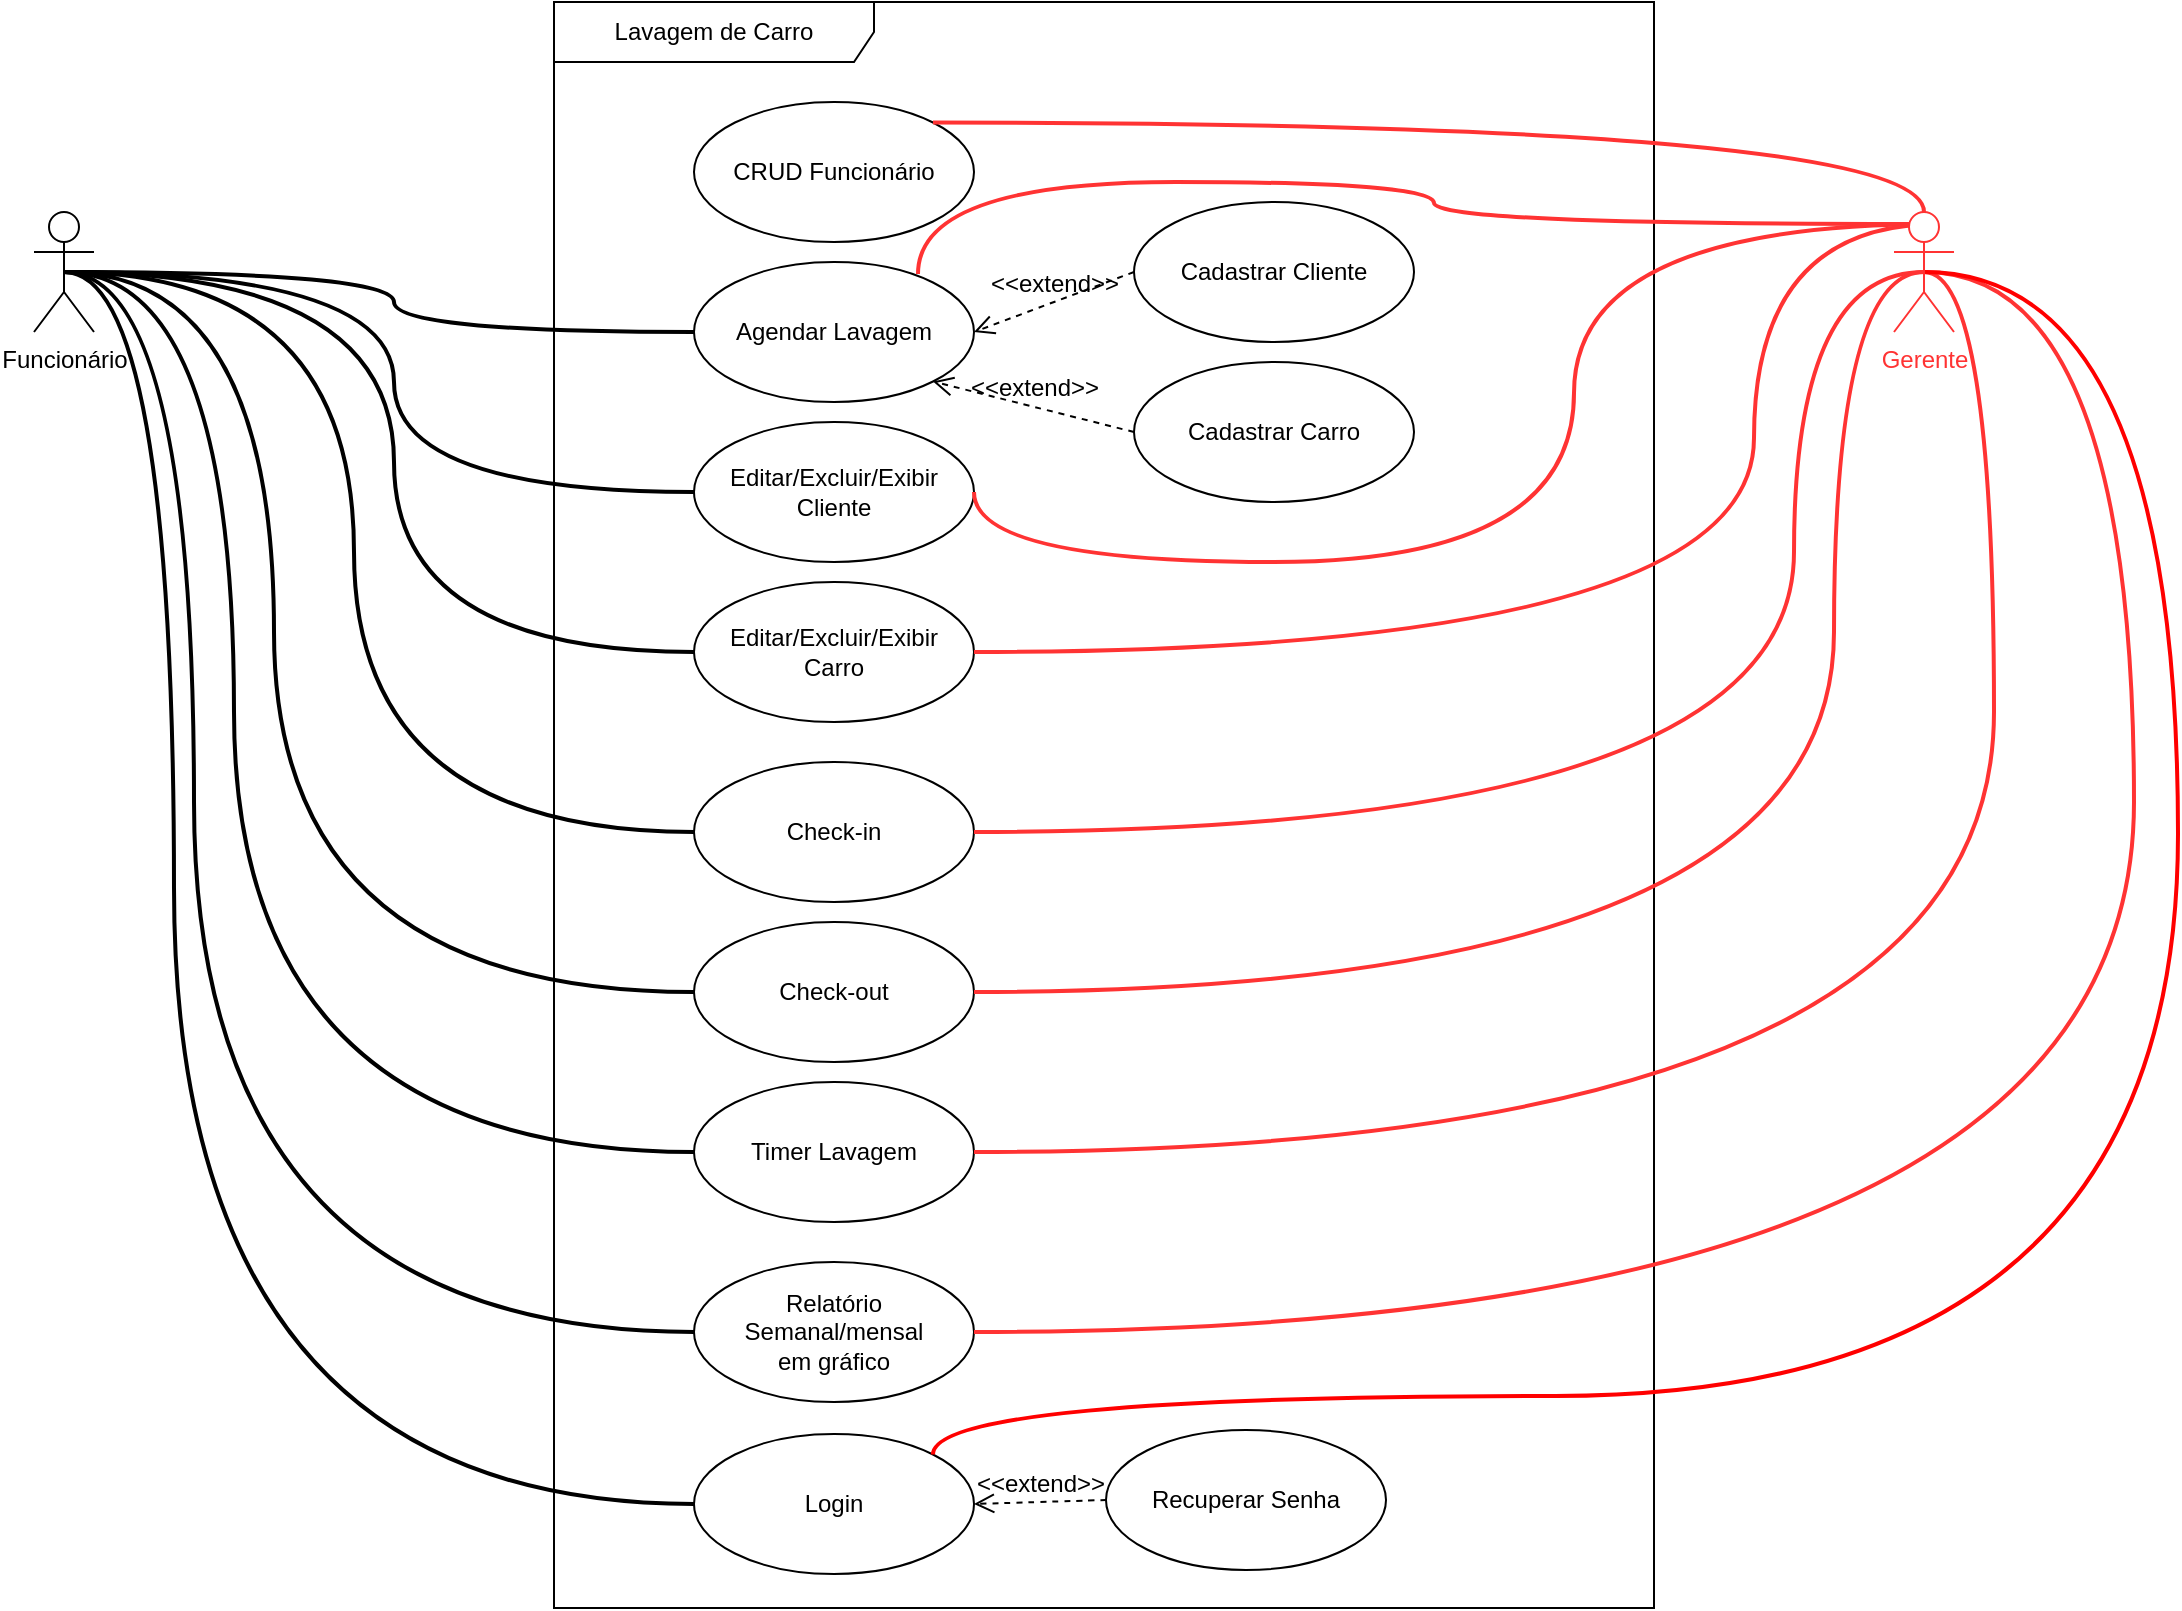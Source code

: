 <mxfile version="24.3.1" type="device">
  <diagram name="Página-1" id="vjC1adTiTMulnfmGKpRd">
    <mxGraphModel dx="1834" dy="1592" grid="0" gridSize="10" guides="1" tooltips="1" connect="1" arrows="1" fold="1" page="0" pageScale="1" pageWidth="827" pageHeight="1169" math="0" shadow="0">
      <root>
        <mxCell id="0" />
        <mxCell id="1" parent="0" />
        <mxCell id="STybgOZ6_wo6ui0jpVrt-2" value="Lavagem de Carro" style="shape=umlFrame;whiteSpace=wrap;html=1;pointerEvents=0;recursiveResize=0;container=1;collapsible=0;width=160;" parent="1" vertex="1">
          <mxGeometry x="-70" y="-780" width="550" height="803" as="geometry" />
        </mxCell>
        <mxCell id="STybgOZ6_wo6ui0jpVrt-3" value="CRUD Funcionário" style="ellipse;whiteSpace=wrap;html=1;" parent="STybgOZ6_wo6ui0jpVrt-2" vertex="1">
          <mxGeometry x="70" y="50" width="140" height="70" as="geometry" />
        </mxCell>
        <mxCell id="STybgOZ6_wo6ui0jpVrt-4" value="Agendar Lavagem" style="ellipse;whiteSpace=wrap;html=1;" parent="STybgOZ6_wo6ui0jpVrt-2" vertex="1">
          <mxGeometry x="70" y="130" width="140" height="70" as="geometry" />
        </mxCell>
        <mxCell id="STybgOZ6_wo6ui0jpVrt-5" value="Editar/Excluir/Exibir&lt;div&gt;Cliente&lt;/div&gt;" style="ellipse;whiteSpace=wrap;html=1;" parent="STybgOZ6_wo6ui0jpVrt-2" vertex="1">
          <mxGeometry x="70" y="210" width="140" height="70" as="geometry" />
        </mxCell>
        <mxCell id="STybgOZ6_wo6ui0jpVrt-6" value="Check-in" style="ellipse;whiteSpace=wrap;html=1;" parent="STybgOZ6_wo6ui0jpVrt-2" vertex="1">
          <mxGeometry x="70" y="380" width="140" height="70" as="geometry" />
        </mxCell>
        <mxCell id="STybgOZ6_wo6ui0jpVrt-7" value="Check-out" style="ellipse;whiteSpace=wrap;html=1;" parent="STybgOZ6_wo6ui0jpVrt-2" vertex="1">
          <mxGeometry x="70" y="460" width="140" height="70" as="geometry" />
        </mxCell>
        <mxCell id="STybgOZ6_wo6ui0jpVrt-8" value="Timer Lavagem" style="ellipse;whiteSpace=wrap;html=1;" parent="STybgOZ6_wo6ui0jpVrt-2" vertex="1">
          <mxGeometry x="70" y="540" width="140" height="70" as="geometry" />
        </mxCell>
        <mxCell id="STybgOZ6_wo6ui0jpVrt-9" value="Relatório Semanal/mensal&lt;div&gt;em gráfico&lt;/div&gt;" style="ellipse;whiteSpace=wrap;html=1;" parent="STybgOZ6_wo6ui0jpVrt-2" vertex="1">
          <mxGeometry x="70" y="630" width="140" height="70" as="geometry" />
        </mxCell>
        <mxCell id="STybgOZ6_wo6ui0jpVrt-10" value="Cadastrar Cliente" style="ellipse;whiteSpace=wrap;html=1;" parent="STybgOZ6_wo6ui0jpVrt-2" vertex="1">
          <mxGeometry x="290" y="100" width="140" height="70" as="geometry" />
        </mxCell>
        <mxCell id="STybgOZ6_wo6ui0jpVrt-11" value="Cadastrar Carro" style="ellipse;whiteSpace=wrap;html=1;" parent="STybgOZ6_wo6ui0jpVrt-2" vertex="1">
          <mxGeometry x="290" y="180" width="140" height="70" as="geometry" />
        </mxCell>
        <mxCell id="STybgOZ6_wo6ui0jpVrt-12" value="Editar/Excluir/Exibir&lt;div&gt;Carro&lt;/div&gt;" style="ellipse;whiteSpace=wrap;html=1;" parent="STybgOZ6_wo6ui0jpVrt-2" vertex="1">
          <mxGeometry x="70" y="290" width="140" height="70" as="geometry" />
        </mxCell>
        <mxCell id="STybgOZ6_wo6ui0jpVrt-13" value="&amp;lt;&amp;lt;extend&amp;gt;&amp;gt;" style="html=1;verticalAlign=bottom;labelBackgroundColor=none;endArrow=open;endFill=0;dashed=1;rounded=0;fontSize=12;startSize=8;endSize=8;curved=1;entryX=1;entryY=0.5;entryDx=0;entryDy=0;exitX=0;exitY=0.5;exitDx=0;exitDy=0;" parent="STybgOZ6_wo6ui0jpVrt-2" source="STybgOZ6_wo6ui0jpVrt-10" target="STybgOZ6_wo6ui0jpVrt-4" edge="1">
          <mxGeometry width="160" relative="1" as="geometry">
            <mxPoint x="280" y="300" as="sourcePoint" />
            <mxPoint x="440" y="300" as="targetPoint" />
          </mxGeometry>
        </mxCell>
        <mxCell id="STybgOZ6_wo6ui0jpVrt-14" value="&amp;lt;&amp;lt;extend&amp;gt;&amp;gt;" style="html=1;verticalAlign=bottom;labelBackgroundColor=none;endArrow=open;endFill=0;dashed=1;rounded=0;fontSize=12;startSize=8;endSize=8;curved=1;entryX=1;entryY=1;entryDx=0;entryDy=0;exitX=0;exitY=0.5;exitDx=0;exitDy=0;" parent="STybgOZ6_wo6ui0jpVrt-2" source="STybgOZ6_wo6ui0jpVrt-11" target="STybgOZ6_wo6ui0jpVrt-4" edge="1">
          <mxGeometry width="160" relative="1" as="geometry">
            <mxPoint x="300" y="145" as="sourcePoint" />
            <mxPoint x="220" y="175" as="targetPoint" />
          </mxGeometry>
        </mxCell>
        <mxCell id="0RaXyyCh2EYzIQkPMjXp-1" value="Login" style="ellipse;whiteSpace=wrap;html=1;" vertex="1" parent="STybgOZ6_wo6ui0jpVrt-2">
          <mxGeometry x="70" y="716" width="140" height="70" as="geometry" />
        </mxCell>
        <mxCell id="0RaXyyCh2EYzIQkPMjXp-2" value="Recuperar Senha" style="ellipse;whiteSpace=wrap;html=1;" vertex="1" parent="STybgOZ6_wo6ui0jpVrt-2">
          <mxGeometry x="276" y="714" width="140" height="70" as="geometry" />
        </mxCell>
        <mxCell id="0RaXyyCh2EYzIQkPMjXp-3" value="&amp;lt;&amp;lt;extend&amp;gt;&amp;gt;" style="html=1;verticalAlign=bottom;labelBackgroundColor=none;endArrow=open;endFill=0;dashed=1;rounded=0;fontSize=12;startSize=8;endSize=8;curved=1;entryX=1;entryY=0.5;entryDx=0;entryDy=0;exitX=0;exitY=0.5;exitDx=0;exitDy=0;" edge="1" parent="STybgOZ6_wo6ui0jpVrt-2" source="0RaXyyCh2EYzIQkPMjXp-2" target="0RaXyyCh2EYzIQkPMjXp-1">
          <mxGeometry width="160" relative="1" as="geometry">
            <mxPoint x="300" y="225" as="sourcePoint" />
            <mxPoint x="199" y="200" as="targetPoint" />
          </mxGeometry>
        </mxCell>
        <mxCell id="STybgOZ6_wo6ui0jpVrt-30" style="edgeStyle=orthogonalEdgeStyle;curved=1;rounded=0;orthogonalLoop=1;jettySize=auto;html=1;exitX=0.5;exitY=0.5;exitDx=0;exitDy=0;exitPerimeter=0;entryX=0;entryY=0.5;entryDx=0;entryDy=0;fontSize=12;startSize=8;endSize=8;endArrow=none;endFill=0;strokeWidth=2;" parent="1" source="STybgOZ6_wo6ui0jpVrt-15" target="STybgOZ6_wo6ui0jpVrt-4" edge="1">
          <mxGeometry relative="1" as="geometry" />
        </mxCell>
        <mxCell id="STybgOZ6_wo6ui0jpVrt-31" style="edgeStyle=orthogonalEdgeStyle;curved=1;rounded=0;orthogonalLoop=1;jettySize=auto;html=1;exitX=0.5;exitY=0.5;exitDx=0;exitDy=0;exitPerimeter=0;entryX=0;entryY=0.5;entryDx=0;entryDy=0;fontSize=12;startSize=8;endSize=8;strokeWidth=2;endArrow=none;endFill=0;" parent="1" source="STybgOZ6_wo6ui0jpVrt-15" target="STybgOZ6_wo6ui0jpVrt-5" edge="1">
          <mxGeometry relative="1" as="geometry" />
        </mxCell>
        <mxCell id="STybgOZ6_wo6ui0jpVrt-32" style="edgeStyle=orthogonalEdgeStyle;curved=1;rounded=0;orthogonalLoop=1;jettySize=auto;html=1;exitX=0.5;exitY=0.5;exitDx=0;exitDy=0;exitPerimeter=0;entryX=0;entryY=0.5;entryDx=0;entryDy=0;fontSize=12;startSize=8;endSize=8;endArrow=none;endFill=0;strokeWidth=2;" parent="1" source="STybgOZ6_wo6ui0jpVrt-15" target="STybgOZ6_wo6ui0jpVrt-12" edge="1">
          <mxGeometry relative="1" as="geometry" />
        </mxCell>
        <mxCell id="STybgOZ6_wo6ui0jpVrt-33" style="edgeStyle=orthogonalEdgeStyle;curved=1;rounded=0;orthogonalLoop=1;jettySize=auto;html=1;exitX=0.5;exitY=0.5;exitDx=0;exitDy=0;exitPerimeter=0;entryX=0;entryY=0.5;entryDx=0;entryDy=0;fontSize=12;startSize=8;endSize=8;strokeWidth=2;endArrow=none;endFill=0;" parent="1" source="STybgOZ6_wo6ui0jpVrt-15" target="STybgOZ6_wo6ui0jpVrt-6" edge="1">
          <mxGeometry relative="1" as="geometry">
            <Array as="points">
              <mxPoint x="-170" y="-645" />
              <mxPoint x="-170" y="-365" />
            </Array>
          </mxGeometry>
        </mxCell>
        <mxCell id="STybgOZ6_wo6ui0jpVrt-34" style="edgeStyle=orthogonalEdgeStyle;curved=1;rounded=0;orthogonalLoop=1;jettySize=auto;html=1;exitX=0.5;exitY=0.5;exitDx=0;exitDy=0;exitPerimeter=0;entryX=0;entryY=0.5;entryDx=0;entryDy=0;fontSize=12;startSize=8;endSize=8;endArrow=none;endFill=0;strokeWidth=2;" parent="1" source="STybgOZ6_wo6ui0jpVrt-15" target="STybgOZ6_wo6ui0jpVrt-7" edge="1">
          <mxGeometry relative="1" as="geometry">
            <Array as="points">
              <mxPoint x="-210" y="-645" />
              <mxPoint x="-210" y="-285" />
            </Array>
          </mxGeometry>
        </mxCell>
        <mxCell id="STybgOZ6_wo6ui0jpVrt-35" style="edgeStyle=orthogonalEdgeStyle;curved=1;rounded=0;orthogonalLoop=1;jettySize=auto;html=1;exitX=0.5;exitY=0.5;exitDx=0;exitDy=0;exitPerimeter=0;entryX=0;entryY=0.5;entryDx=0;entryDy=0;fontSize=12;startSize=8;endSize=8;strokeWidth=2;endArrow=none;endFill=0;" parent="1" source="STybgOZ6_wo6ui0jpVrt-15" target="STybgOZ6_wo6ui0jpVrt-8" edge="1">
          <mxGeometry relative="1" as="geometry">
            <Array as="points">
              <mxPoint x="-230" y="-645" />
              <mxPoint x="-230" y="-205" />
            </Array>
          </mxGeometry>
        </mxCell>
        <mxCell id="STybgOZ6_wo6ui0jpVrt-36" style="edgeStyle=orthogonalEdgeStyle;curved=1;rounded=0;orthogonalLoop=1;jettySize=auto;html=1;exitX=0.5;exitY=0.5;exitDx=0;exitDy=0;exitPerimeter=0;entryX=0;entryY=0.5;entryDx=0;entryDy=0;fontSize=12;startSize=8;endSize=8;strokeWidth=2;endArrow=none;endFill=0;" parent="1" source="STybgOZ6_wo6ui0jpVrt-15" target="STybgOZ6_wo6ui0jpVrt-9" edge="1">
          <mxGeometry relative="1" as="geometry">
            <Array as="points">
              <mxPoint x="-250" y="-645" />
              <mxPoint x="-250" y="-115" />
            </Array>
          </mxGeometry>
        </mxCell>
        <mxCell id="0RaXyyCh2EYzIQkPMjXp-4" style="edgeStyle=orthogonalEdgeStyle;rounded=0;orthogonalLoop=1;jettySize=auto;html=1;exitX=0.5;exitY=0.5;exitDx=0;exitDy=0;exitPerimeter=0;entryX=0;entryY=0.5;entryDx=0;entryDy=0;curved=1;strokeWidth=2;endArrow=none;endFill=0;" edge="1" parent="1" source="STybgOZ6_wo6ui0jpVrt-15" target="0RaXyyCh2EYzIQkPMjXp-1">
          <mxGeometry relative="1" as="geometry">
            <Array as="points">
              <mxPoint x="-260" y="-645" />
              <mxPoint x="-260" y="-29" />
            </Array>
          </mxGeometry>
        </mxCell>
        <mxCell id="STybgOZ6_wo6ui0jpVrt-15" value="Funcionário" style="shape=umlActor;verticalLabelPosition=bottom;verticalAlign=top;html=1;" parent="1" vertex="1">
          <mxGeometry x="-330" y="-675" width="30" height="60" as="geometry" />
        </mxCell>
        <mxCell id="STybgOZ6_wo6ui0jpVrt-20" style="edgeStyle=orthogonalEdgeStyle;rounded=0;orthogonalLoop=1;jettySize=auto;html=1;exitX=0.5;exitY=0;exitDx=0;exitDy=0;exitPerimeter=0;fontSize=12;startSize=8;endSize=8;curved=1;entryX=1;entryY=0;entryDx=0;entryDy=0;endArrow=none;endFill=0;strokeWidth=2;strokeColor=#FF3333;" parent="1" source="STybgOZ6_wo6ui0jpVrt-18" target="STybgOZ6_wo6ui0jpVrt-3" edge="1">
          <mxGeometry relative="1" as="geometry">
            <mxPoint x="615" y="-730" as="targetPoint" />
          </mxGeometry>
        </mxCell>
        <mxCell id="STybgOZ6_wo6ui0jpVrt-21" style="edgeStyle=orthogonalEdgeStyle;curved=1;rounded=0;orthogonalLoop=1;jettySize=auto;html=1;exitX=0.25;exitY=0.1;exitDx=0;exitDy=0;exitPerimeter=0;entryX=0.8;entryY=0.086;entryDx=0;entryDy=0;fontSize=12;startSize=8;endSize=8;strokeColor=#FF3333;endArrow=none;endFill=0;entryPerimeter=0;strokeWidth=2;" parent="1" source="STybgOZ6_wo6ui0jpVrt-18" target="STybgOZ6_wo6ui0jpVrt-4" edge="1">
          <mxGeometry relative="1" as="geometry">
            <Array as="points">
              <mxPoint x="370" y="-669" />
              <mxPoint x="370" y="-690" />
              <mxPoint x="112" y="-690" />
            </Array>
          </mxGeometry>
        </mxCell>
        <mxCell id="STybgOZ6_wo6ui0jpVrt-23" style="edgeStyle=orthogonalEdgeStyle;curved=1;rounded=0;orthogonalLoop=1;jettySize=auto;html=1;exitX=0.75;exitY=0.1;exitDx=0;exitDy=0;exitPerimeter=0;entryX=1;entryY=0.5;entryDx=0;entryDy=0;fontSize=12;startSize=8;endSize=8;strokeWidth=2;strokeColor=#FF3333;endArrow=none;endFill=0;" parent="1" source="STybgOZ6_wo6ui0jpVrt-18" target="STybgOZ6_wo6ui0jpVrt-5" edge="1">
          <mxGeometry relative="1" as="geometry">
            <Array as="points">
              <mxPoint x="440" y="-669" />
              <mxPoint x="440" y="-500" />
              <mxPoint x="140" y="-500" />
            </Array>
          </mxGeometry>
        </mxCell>
        <mxCell id="STybgOZ6_wo6ui0jpVrt-24" style="edgeStyle=orthogonalEdgeStyle;curved=1;rounded=0;orthogonalLoop=1;jettySize=auto;html=1;exitX=0.75;exitY=0.1;exitDx=0;exitDy=0;exitPerimeter=0;entryX=1;entryY=0.5;entryDx=0;entryDy=0;fontSize=12;startSize=8;endSize=8;endArrow=none;endFill=0;strokeWidth=2;strokeColor=#FF3333;" parent="1" source="STybgOZ6_wo6ui0jpVrt-18" target="STybgOZ6_wo6ui0jpVrt-12" edge="1">
          <mxGeometry relative="1" as="geometry">
            <Array as="points">
              <mxPoint x="530" y="-669" />
              <mxPoint x="530" y="-455" />
            </Array>
          </mxGeometry>
        </mxCell>
        <mxCell id="STybgOZ6_wo6ui0jpVrt-25" style="edgeStyle=orthogonalEdgeStyle;curved=1;rounded=0;orthogonalLoop=1;jettySize=auto;html=1;exitX=0.5;exitY=0.5;exitDx=0;exitDy=0;exitPerimeter=0;entryX=1;entryY=0.5;entryDx=0;entryDy=0;fontSize=12;startSize=8;endSize=8;strokeColor=#FF3333;strokeWidth=2;endArrow=none;endFill=0;" parent="1" source="STybgOZ6_wo6ui0jpVrt-18" target="STybgOZ6_wo6ui0jpVrt-6" edge="1">
          <mxGeometry relative="1" as="geometry">
            <Array as="points">
              <mxPoint x="550" y="-645" />
              <mxPoint x="550" y="-365" />
            </Array>
          </mxGeometry>
        </mxCell>
        <mxCell id="STybgOZ6_wo6ui0jpVrt-26" style="edgeStyle=orthogonalEdgeStyle;curved=1;rounded=0;orthogonalLoop=1;jettySize=auto;html=1;exitX=0.5;exitY=0.5;exitDx=0;exitDy=0;exitPerimeter=0;entryX=1;entryY=0.5;entryDx=0;entryDy=0;fontSize=12;startSize=8;endSize=8;strokeWidth=2;strokeColor=#FF3333;endArrow=none;endFill=0;" parent="1" source="STybgOZ6_wo6ui0jpVrt-18" target="STybgOZ6_wo6ui0jpVrt-7" edge="1">
          <mxGeometry relative="1" as="geometry">
            <Array as="points">
              <mxPoint x="570" y="-645" />
              <mxPoint x="570" y="-285" />
            </Array>
          </mxGeometry>
        </mxCell>
        <mxCell id="STybgOZ6_wo6ui0jpVrt-27" style="edgeStyle=orthogonalEdgeStyle;curved=1;rounded=0;orthogonalLoop=1;jettySize=auto;html=1;exitX=0.5;exitY=0.5;exitDx=0;exitDy=0;exitPerimeter=0;entryX=1;entryY=0.5;entryDx=0;entryDy=0;fontSize=12;startSize=8;endSize=8;strokeWidth=2;endArrow=none;endFill=0;strokeColor=#FF3333;" parent="1" source="STybgOZ6_wo6ui0jpVrt-18" target="STybgOZ6_wo6ui0jpVrt-8" edge="1">
          <mxGeometry relative="1" as="geometry">
            <Array as="points">
              <mxPoint x="650" y="-645" />
              <mxPoint x="650" y="-205" />
            </Array>
          </mxGeometry>
        </mxCell>
        <mxCell id="STybgOZ6_wo6ui0jpVrt-28" style="edgeStyle=orthogonalEdgeStyle;curved=1;rounded=0;orthogonalLoop=1;jettySize=auto;html=1;exitX=0.5;exitY=0.5;exitDx=0;exitDy=0;exitPerimeter=0;entryX=1;entryY=0.5;entryDx=0;entryDy=0;fontSize=12;startSize=8;endSize=8;endArrow=none;endFill=0;strokeColor=#FF3333;strokeWidth=2;" parent="1" source="STybgOZ6_wo6ui0jpVrt-18" target="STybgOZ6_wo6ui0jpVrt-9" edge="1">
          <mxGeometry relative="1" as="geometry">
            <Array as="points">
              <mxPoint x="720" y="-645" />
              <mxPoint x="720" y="-115" />
            </Array>
          </mxGeometry>
        </mxCell>
        <mxCell id="0RaXyyCh2EYzIQkPMjXp-5" style="edgeStyle=orthogonalEdgeStyle;rounded=0;orthogonalLoop=1;jettySize=auto;html=1;exitX=0.5;exitY=0.5;exitDx=0;exitDy=0;exitPerimeter=0;entryX=1;entryY=0;entryDx=0;entryDy=0;curved=1;endArrow=none;endFill=0;strokeColor=#FF0000;strokeWidth=2;" edge="1" parent="1" source="STybgOZ6_wo6ui0jpVrt-18" target="0RaXyyCh2EYzIQkPMjXp-1">
          <mxGeometry relative="1" as="geometry">
            <Array as="points">
              <mxPoint x="742" y="-645" />
              <mxPoint x="742" y="-83" />
              <mxPoint x="120" y="-83" />
            </Array>
          </mxGeometry>
        </mxCell>
        <mxCell id="STybgOZ6_wo6ui0jpVrt-18" value="&lt;font color=&quot;#ff3333&quot;&gt;Gerente&lt;/font&gt;" style="shape=umlActor;verticalLabelPosition=bottom;verticalAlign=top;html=1;strokeColor=#FF3333;" parent="1" vertex="1">
          <mxGeometry x="600" y="-675" width="30" height="60" as="geometry" />
        </mxCell>
      </root>
    </mxGraphModel>
  </diagram>
</mxfile>
